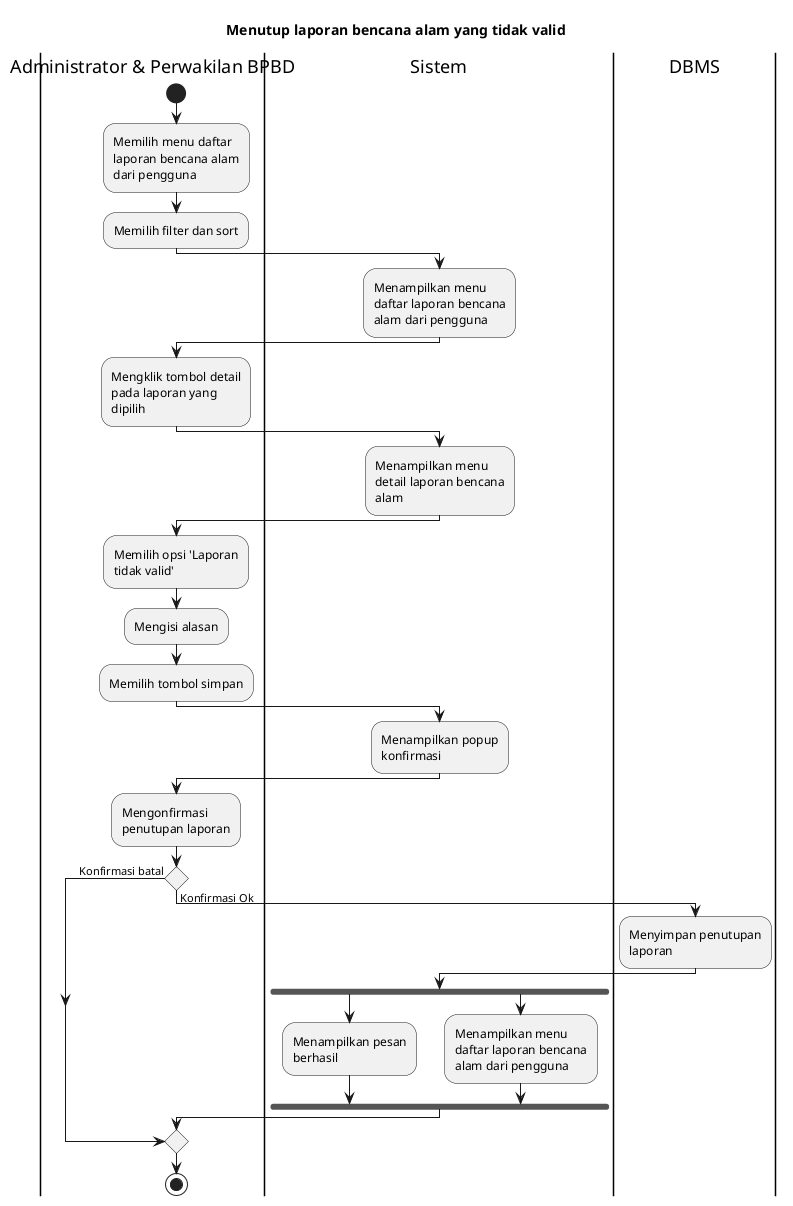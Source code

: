 @startuml UC-MGDISASTER-004 - Menutup laporan bencana alam yang tidak valid
skinparam wrapWidth 140

title Menutup laporan bencana alam yang tidak valid

|Administrator & Perwakilan BPBD|
start
:Memilih menu daftar laporan bencana alam dari pengguna;
:Memilih filter dan sort;

|Sistem|
:Menampilkan menu daftar laporan bencana alam dari pengguna;

|Administrator & Perwakilan BPBD|
:Mengklik tombol detail pada laporan yang dipilih;

|Sistem|
:Menampilkan menu detail laporan bencana alam;

|Administrator & Perwakilan BPBD|
:Memilih opsi 'Laporan tidak valid';
:Mengisi alasan;
:Memilih tombol simpan;

|Sistem|
:Menampilkan popup konfirmasi;

|Administrator & Perwakilan BPBD|
:Mengonfirmasi penutupan laporan;

if () then (Konfirmasi batal)
else (Konfirmasi Ok)
  |DBMS|
  :Menyimpan penutupan laporan;
 
  |Sistem|
  fork
    :Menampilkan pesan berhasil;
  fork again
    :Menampilkan menu daftar laporan bencana alam dari pengguna;
  endfork
endif

|Administrator & Perwakilan BPBD|
stop

@enduml